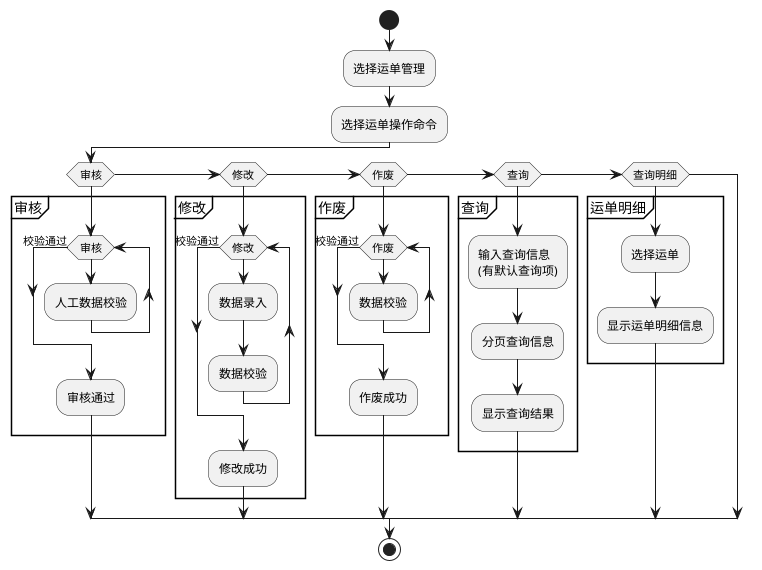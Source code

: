 @startuml
start
:选择运单管理;
:选择运单操作命令;
if (审核)
    partition 审核 {
        while(审核)
            :人工数据校验;
        endwhile(校验通过)
        :审核通过;
    }
else if(修改)
    partition 修改 {
        while (修改)
            :数据录入;
            :数据校验;
        endwhile(校验通过)
        :修改成功;
    }
else if(作废)
    partition 作废 {
        while(作废)
            :数据校验;
        endwhile(校验通过)
        :作废成功;
    }
else if (查询)
    partition 查询 {
        :输入查询信息\n(有默认查询项);
        :分页查询信息;
        :显示查询结果;
    }
else if(查询明细)
    partition 运单明细 {
        :选择运单;
        :显示运单明细信息;
    }
endif
stop
@enduml